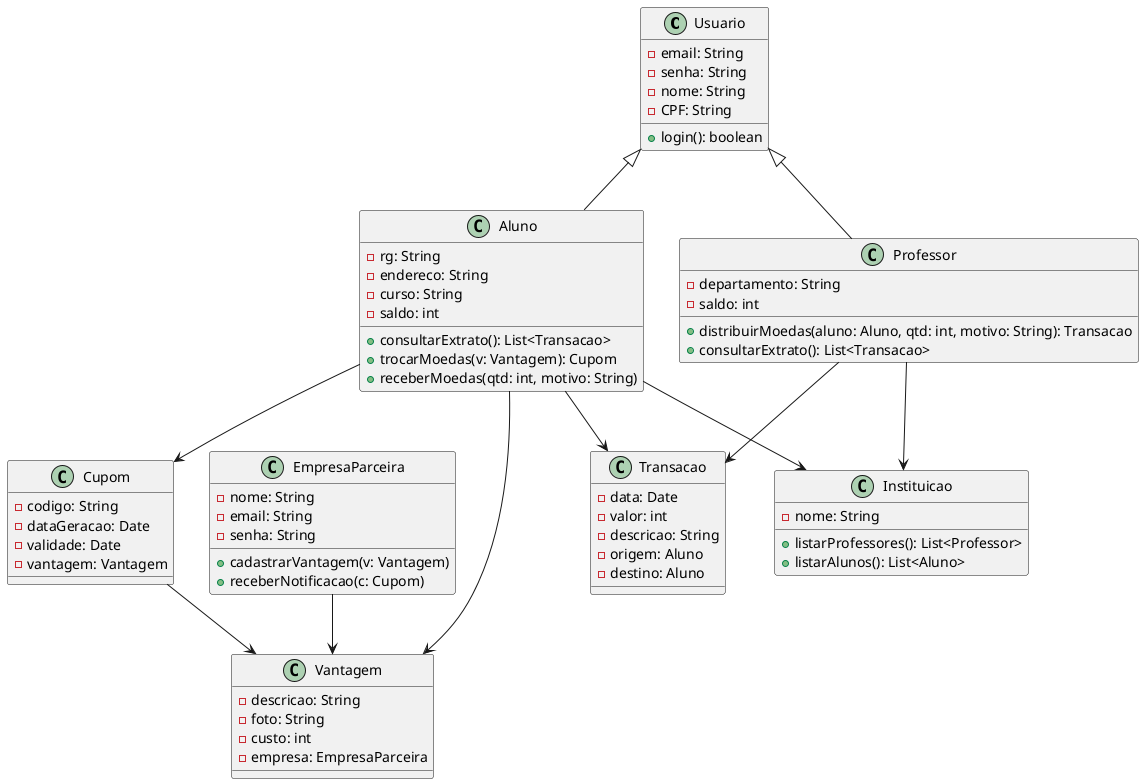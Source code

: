 @startuml  Diagrama de Classes
class Usuario {
  -email: String
  -senha: String
  -nome: String
  -CPF: String 
  +login(): boolean
}

class Aluno {
  -rg: String
  -endereco: String
  -curso: String
  -saldo: int
  +consultarExtrato(): List<Transacao>
  +trocarMoedas(v: Vantagem): Cupom
  +receberMoedas(qtd: int, motivo: String)
}

class Professor {
  -departamento: String
  -saldo: int
  +distribuirMoedas(aluno: Aluno, qtd: int, motivo: String): Transacao
  +consultarExtrato(): List<Transacao>
}

class EmpresaParceira {
  -nome: String
  -email: String
  -senha: String
  +cadastrarVantagem(v: Vantagem)
  +receberNotificacao(c: Cupom)
}

class Vantagem {
  -descricao: String
  -foto: String
  -custo: int
  -empresa: EmpresaParceira
}

class Instituicao {
  -nome: String
  +listarProfessores(): List<Professor>
  +listarAlunos(): List<Aluno>
}

class Cupom {
  -codigo: String
  -dataGeracao: Date
  -validade: Date
  -vantagem: Vantagem
}

class Transacao {
  -data: Date
  -valor: int
  -descricao: String
  -origem: Aluno
  -destino: Aluno
}

Usuario <|-- Aluno
Usuario <|-- Professor
Aluno --> Instituicao
Professor --> Instituicao
Aluno --> Transacao
Professor --> Transacao
EmpresaParceira --> Vantagem
Aluno --> Cupom
Aluno --> Vantagem
Cupom --> Vantagem
@enduml